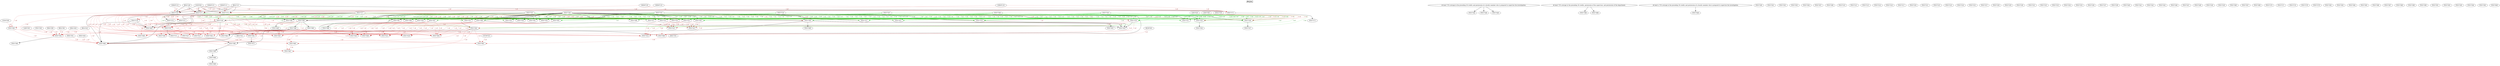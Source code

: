digraph PSYC {
labelloc = "t";
label = "PSYC"
fontsize = 27;
"PSYC*100"
"PSYC*101"
"PSYC*102"
"PSYC*205"
"PSYC*207"
"PSYC*208"
"PSYC*216"
"PSYC*217"
"PSYC*217" -> "PSYC*218" [style=dashed] [label="1 of", fontcolor=firebrick4] [color=red3]
"PSYC*277" -> "PSYC*218" [style=dashed] [label="1 of", fontcolor=firebrick4] [color=red3]
"PSYC*100" -> "PSYC*218" [style=dashed] [label="1 of", fontcolor=firebrick4] [color=red3]
"PSYC*101" -> "PSYC*218"
"PSYC*102" -> "PSYC*218"
"PSYC*100" -> "PSYC*260" [style=solid]
"PSYC*101" -> "PSYC*260"
"PSYC*102" -> "PSYC*260"
"PSYC*263"
"SCIE*001" -> "PSYC*270" [style=solid]
"CHEM*111" -> "PSYC*270" [style=dashed] [label="1 of", fontcolor=firebrick4] [color=red3]
"CHEM*121" -> "PSYC*270" [style=dashed] [label="1 of", fontcolor=firebrick4] [color=red3]
"CHEM*123" -> "PSYC*270" [style=dashed] [label="1 of", fontcolor=firebrick4] [color=red3]
"BIOL*121" -> "PSYC*270"
"BIOL*140" -> "PSYC*270"
"SCIE*001" -> "PSYC*271" [style=solid]
"BIOL*121" -> "PSYC*271" [style=solid]
"CHEM*110" -> "PSYC*271" [style=dashed] [label="1 of", fontcolor=firebrick4] [color=red3]
"CHEM*111" -> "PSYC*271" [style=dashed] [label="1 of", fontcolor=firebrick4] [color=red3]
"CHEM*120" -> "PSYC*271" [style=dashed] [label="1 of", fontcolor=firebrick4] [color=red3]
"CHEM*121" -> "PSYC*271" [style=dashed] [label="1 of", fontcolor=firebrick4] [color=red3]
"CHEM*130" -> "PSYC*271" [style=dashed] [label="1 of", fontcolor=firebrick4] [color=red3]
"PSYC*271" -> "PSYC*272" [style=solid]
"SCIE*001" -> "PSYC*273" [style=solid]
"BIOL*121" -> "PSYC*273" [style=solid]
"CHEM*110" -> "PSYC*273" [style=dashed] [label="1 of", fontcolor=firebrick4] [color=red3]
"CHEM*111" -> "PSYC*273" [style=dashed] [label="1 of", fontcolor=firebrick4] [color=red3]
"CHEM*120" -> "PSYC*273" [style=dashed] [label="1 of", fontcolor=firebrick4] [color=red3]
"CHEM*121" -> "PSYC*273" [style=dashed] [label="1 of", fontcolor=firebrick4] [color=red3]
"CHEM*130" -> "PSYC*273" [style=dashed] [label="1 of", fontcolor=firebrick4] [color=red3]
"PSYC*273" -> "PSYC*274" [style=solid]
"PSYC*217" -> "PSYC*275" [style=dashed] [label="1 of", fontcolor=firebrick4] [color=red3]
"PSYC*273" -> "PSYC*275" [style=dashed] [label="1 of", fontcolor=firebrick4] [color=red3]
"PSYC*277" -> "PSYC*275" [style=dashed] [label="1 of", fontcolor=firebrick4] [color=red3]
"SCIE*001" -> "PSYC*277" [style=solid]
"CHEM*111" -> "PSYC*277" [style=dashed] [label="1 of", fontcolor=firebrick4] [color=red3]
"CHEM*121" -> "PSYC*277" [style=dashed] [label="1 of", fontcolor=firebrick4] [color=red3]
"CHEM*123" -> "PSYC*277" [style=dashed] [label="1 of", fontcolor=firebrick4] [color=red3]
"BIOL*121" -> "PSYC*277"
"BIOL*140" -> "PSYC*277"
"PSYC*217" -> "PSYC*278" [style=dashed] [label="1 of", fontcolor=firebrick4] [color=red3]
"PSYC*277" -> "PSYC*278" [style=dashed] [label="1 of", fontcolor=firebrick4] [color=red3]
"PSYC*100" -> "PSYC*300" [style=solid]
"PSYC*101" -> "PSYC*300" [style=dashed] [label="2 of", fontcolor=darkgreen] [color=green3]
"PSYC*102" -> "PSYC*300" [style=dashed] [label="2 of", fontcolor=darkgreen] [color=green3]
"PSYC*205" -> "PSYC*300" [style=dashed] [label="2 of", fontcolor=darkgreen] [color=green3]
"PSYC*207" -> "PSYC*300" [style=dashed] [label="2 of", fontcolor=darkgreen] [color=green3]
"PSYC*208" -> "PSYC*300" [style=dashed] [label="2 of", fontcolor=darkgreen] [color=green3]
"PSYC*216" -> "PSYC*300" [style=dashed] [label="2 of", fontcolor=darkgreen] [color=green3]
"PSYC*217" -> "PSYC*300" [style=dashed] [label="2 of", fontcolor=darkgreen] [color=green3]
"PSYC*217" -> "PSYC*300" [style=dashed] [label="1 of", fontcolor=firebrick4] [color=red3]
"PSYC*100" -> "PSYC*301" [style=solid]
"PSYC*101" -> "PSYC*301" [style=dashed] [label="2 of", fontcolor=darkgreen] [color=green3]
"PSYC*102" -> "PSYC*301" [style=dashed] [label="2 of", fontcolor=darkgreen] [color=green3]
"PSYC*205" -> "PSYC*301" [style=dashed] [label="2 of", fontcolor=darkgreen] [color=green3]
"PSYC*207" -> "PSYC*301" [style=dashed] [label="2 of", fontcolor=darkgreen] [color=green3]
"PSYC*208" -> "PSYC*301" [style=dashed] [label="2 of", fontcolor=darkgreen] [color=green3]
"PSYC*216" -> "PSYC*301" [style=dashed] [label="2 of", fontcolor=darkgreen] [color=green3]
"PSYC*217" -> "PSYC*301" [style=dashed] [label="2 of", fontcolor=darkgreen] [color=green3]
"PSYC*277" -> "PSYC*301" [style=dashed] [label="2 of", fontcolor=darkgreen] [color=green3]
"PSYC*217" -> "PSYC*301" [style=dashed] [label="1 of", fontcolor=firebrick4] [color=red3]
"PSYC*100" -> "PSYC*302" [style=solid]
"PSYC*101" -> "PSYC*302" [style=dashed] [label="2 of", fontcolor=darkgreen] [color=green3]
"PSYC*102" -> "PSYC*302" [style=dashed] [label="2 of", fontcolor=darkgreen] [color=green3]
"PSYC*205" -> "PSYC*302" [style=dashed] [label="2 of", fontcolor=darkgreen] [color=green3]
"PSYC*207" -> "PSYC*302" [style=dashed] [label="2 of", fontcolor=darkgreen] [color=green3]
"PSYC*208" -> "PSYC*302" [style=dashed] [label="2 of", fontcolor=darkgreen] [color=green3]
"PSYC*216" -> "PSYC*302" [style=dashed] [label="2 of", fontcolor=darkgreen] [color=green3]
"PSYC*217" -> "PSYC*302" [style=dashed] [label="2 of", fontcolor=darkgreen] [color=green3]
"PSYC*277" -> "PSYC*302" [style=dashed] [label="2 of", fontcolor=darkgreen] [color=green3]
"PSYC*217" -> "PSYC*302" [style=dashed] [label="1 of", fontcolor=firebrick4] [color=red3]
"PSYC*218" -> "PSYC*303" [style=dashed] [label="1 of", fontcolor=firebrick4] [color=red3]
"PSYC*278" -> "PSYC*303" [style=dashed] [label="1 of", fontcolor=firebrick4] [color=red3]
"PSYC*366" -> "PSYC*303" [style=dashed] [label="1 of", fontcolor=firebrick4] [color=red3]
"PSYC*100" -> "PSYC*304" [style=solid]
"PSYC*101" -> "PSYC*304" [style=dashed] [label="2 of", fontcolor=darkgreen] [color=green3]
"PSYC*102" -> "PSYC*304" [style=dashed] [label="2 of", fontcolor=darkgreen] [color=green3]
"PSYC*205" -> "PSYC*304" [style=dashed] [label="2 of", fontcolor=darkgreen] [color=green3]
"PSYC*207" -> "PSYC*304" [style=dashed] [label="2 of", fontcolor=darkgreen] [color=green3]
"PSYC*208" -> "PSYC*304" [style=dashed] [label="2 of", fontcolor=darkgreen] [color=green3]
"PSYC*216" -> "PSYC*304" [style=dashed] [label="2 of", fontcolor=darkgreen] [color=green3]
"PSYC*217" -> "PSYC*304" [style=dashed] [label="2 of", fontcolor=darkgreen] [color=green3]
"PSYC*277" -> "PSYC*304" [style=dashed] [label="2 of", fontcolor=darkgreen] [color=green3]
"PSYC*216" -> "PSYC*304" [style=dashed] [label="1 of", fontcolor=firebrick4] [color=red3]
"PSYC*217" -> "PSYC*304" [style=dashed] [label="1 of", fontcolor=firebrick4] [color=red3]
"PSYC*260" -> "PSYC*304" [style=dashed] [label="1 of", fontcolor=firebrick4] [color=red3]
"PSYC*100" -> "PSYC*305" [style=solid]
"PSYC*101" -> "PSYC*305" [style=dashed] [label="2 of", fontcolor=darkgreen] [color=green3]
"PSYC*102" -> "PSYC*305" [style=dashed] [label="2 of", fontcolor=darkgreen] [color=green3]
"PSYC*205" -> "PSYC*305" [style=dashed] [label="2 of", fontcolor=darkgreen] [color=green3]
"PSYC*207" -> "PSYC*305" [style=dashed] [label="2 of", fontcolor=darkgreen] [color=green3]
"PSYC*208" -> "PSYC*305" [style=dashed] [label="2 of", fontcolor=darkgreen] [color=green3]
"PSYC*216" -> "PSYC*305" [style=dashed] [label="2 of", fontcolor=darkgreen] [color=green3]
"PSYC*217" -> "PSYC*305" [style=dashed] [label="2 of", fontcolor=darkgreen] [color=green3]
"PSYC*277" -> "PSYC*305" [style=dashed] [label="2 of", fontcolor=darkgreen] [color=green3]
"PSYC*217" -> "PSYC*305" [style=dashed] [label="1 of", fontcolor=firebrick4] [color=red3]
"PSYC*100" -> "PSYC*306" [style=solid]
"PSYC*101" -> "PSYC*306" [style=dashed] [label="2 of", fontcolor=darkgreen] [color=green3]
"PSYC*102" -> "PSYC*306" [style=dashed] [label="2 of", fontcolor=darkgreen] [color=green3]
"PSYC*205" -> "PSYC*306" [style=dashed] [label="2 of", fontcolor=darkgreen] [color=green3]
"PSYC*207" -> "PSYC*306" [style=dashed] [label="2 of", fontcolor=darkgreen] [color=green3]
"PSYC*208" -> "PSYC*306" [style=dashed] [label="2 of", fontcolor=darkgreen] [color=green3]
"PSYC*216" -> "PSYC*306" [style=dashed] [label="2 of", fontcolor=darkgreen] [color=green3]
"PSYC*217" -> "PSYC*306" [style=dashed] [label="2 of", fontcolor=darkgreen] [color=green3]
"PSYC*277" -> "PSYC*306" [style=dashed] [label="2 of", fontcolor=darkgreen] [color=green3]
"PSYC*217" -> "PSYC*306" [style=dashed] [label="1 of", fontcolor=firebrick4] [color=red3]
"PSYC*100" -> "PSYC*307" [style=solid]
"PSYC*101" -> "PSYC*307" [style=dashed] [label="2 of", fontcolor=darkgreen] [color=green3]
"PSYC*102" -> "PSYC*307" [style=dashed] [label="2 of", fontcolor=darkgreen] [color=green3]
"PSYC*205" -> "PSYC*307" [style=dashed] [label="2 of", fontcolor=darkgreen] [color=green3]
"PSYC*207" -> "PSYC*307" [style=dashed] [label="2 of", fontcolor=darkgreen] [color=green3]
"PSYC*208" -> "PSYC*307" [style=dashed] [label="2 of", fontcolor=darkgreen] [color=green3]
"PSYC*216" -> "PSYC*307" [style=dashed] [label="2 of", fontcolor=darkgreen] [color=green3]
"PSYC*217" -> "PSYC*307" [style=dashed] [label="2 of", fontcolor=darkgreen] [color=green3]
"PSYC*277" -> "PSYC*307" [style=dashed] [label="2 of", fontcolor=darkgreen] [color=green3]
"PSYC*217" -> "PSYC*307" [style=dashed] [label="1 of", fontcolor=firebrick4] [color=red3]
"PSYC*100" -> "PSYC*308" [style=solid]
"PSYC*101" -> "PSYC*308" [style=dashed] [label="2 of", fontcolor=darkgreen] [color=green3]
"PSYC*102" -> "PSYC*308" [style=dashed] [label="2 of", fontcolor=darkgreen] [color=green3]
"PSYC*205" -> "PSYC*308" [style=dashed] [label="2 of", fontcolor=darkgreen] [color=green3]
"PSYC*207" -> "PSYC*308" [style=dashed] [label="2 of", fontcolor=darkgreen] [color=green3]
"PSYC*208" -> "PSYC*308" [style=dashed] [label="2 of", fontcolor=darkgreen] [color=green3]
"PSYC*216" -> "PSYC*308" [style=dashed] [label="2 of", fontcolor=darkgreen] [color=green3]
"PSYC*217" -> "PSYC*308" [style=dashed] [label="2 of", fontcolor=darkgreen] [color=green3]
"PSYC*277" -> "PSYC*308" [style=dashed] [label="2 of", fontcolor=darkgreen] [color=green3]
"PSYC*217" -> "PSYC*308" [style=dashed] [label="1 of", fontcolor=firebrick4] [color=red3]
"PSYC*100" -> "PSYC*309" [style=solid]
"PSYC*101" -> "PSYC*309" [style=dashed] [label="2 of", fontcolor=darkgreen] [color=green3]
"PSYC*102" -> "PSYC*309" [style=dashed] [label="2 of", fontcolor=darkgreen] [color=green3]
"PSYC*205" -> "PSYC*309" [style=dashed] [label="2 of", fontcolor=darkgreen] [color=green3]
"PSYC*207" -> "PSYC*309" [style=dashed] [label="2 of", fontcolor=darkgreen] [color=green3]
"PSYC*208" -> "PSYC*309" [style=dashed] [label="2 of", fontcolor=darkgreen] [color=green3]
"PSYC*216" -> "PSYC*309" [style=dashed] [label="2 of", fontcolor=darkgreen] [color=green3]
"PSYC*217" -> "PSYC*309" [style=dashed] [label="2 of", fontcolor=darkgreen] [color=green3]
"PSYC*277" -> "PSYC*309" [style=dashed] [label="2 of", fontcolor=darkgreen] [color=green3]
"PSYC*217" -> "PSYC*309" [style=dashed] [label="1 of", fontcolor=firebrick4] [color=red3]
"PSYC*100" -> "PSYC*311" [style=solid]
"PSYC*101" -> "PSYC*311" [style=dashed] [label="2 of", fontcolor=darkgreen] [color=green3]
"PSYC*102" -> "PSYC*311" [style=dashed] [label="2 of", fontcolor=darkgreen] [color=green3]
"PSYC*205" -> "PSYC*311" [style=dashed] [label="2 of", fontcolor=darkgreen] [color=green3]
"PSYC*207" -> "PSYC*311" [style=dashed] [label="2 of", fontcolor=darkgreen] [color=green3]
"PSYC*208" -> "PSYC*311" [style=dashed] [label="2 of", fontcolor=darkgreen] [color=green3]
"PSYC*216" -> "PSYC*311" [style=dashed] [label="2 of", fontcolor=darkgreen] [color=green3]
"PSYC*217" -> "PSYC*311" [style=dashed] [label="2 of", fontcolor=darkgreen] [color=green3]
"PSYC*277" -> "PSYC*311" [style=dashed] [label="2 of", fontcolor=darkgreen] [color=green3]
"PSYC*217" -> "PSYC*311" [style=dashed] [label="1 of", fontcolor=firebrick4] [color=red3]
"PSYC*100" -> "PSYC*312" [style=solid]
"PSYC*101" -> "PSYC*312" [style=dashed] [label="2 of", fontcolor=darkgreen] [color=green3]
"PSYC*102" -> "PSYC*312" [style=dashed] [label="2 of", fontcolor=darkgreen] [color=green3]
"PSYC*205" -> "PSYC*312" [style=dashed] [label="2 of", fontcolor=darkgreen] [color=green3]
"PSYC*207" -> "PSYC*312" [style=dashed] [label="2 of", fontcolor=darkgreen] [color=green3]
"PSYC*208" -> "PSYC*312" [style=dashed] [label="2 of", fontcolor=darkgreen] [color=green3]
"PSYC*216" -> "PSYC*312" [style=dashed] [label="2 of", fontcolor=darkgreen] [color=green3]
"PSYC*217" -> "PSYC*312" [style=dashed] [label="2 of", fontcolor=darkgreen] [color=green3]
"PSYC*277" -> "PSYC*312" [style=dashed] [label="2 of", fontcolor=darkgreen] [color=green3]
"PSYC*217" -> "PSYC*312" [style=dashed] [label="1 of", fontcolor=firebrick4] [color=red3]
"PSYC*100" -> "PSYC*314" [style=solid]
"PSYC*101" -> "PSYC*314" [style=dashed] [label="2 of", fontcolor=darkgreen] [color=green3]
"PSYC*102" -> "PSYC*314" [style=dashed] [label="2 of", fontcolor=darkgreen] [color=green3]
"PSYC*205" -> "PSYC*314" [style=dashed] [label="2 of", fontcolor=darkgreen] [color=green3]
"PSYC*207" -> "PSYC*314" [style=dashed] [label="2 of", fontcolor=darkgreen] [color=green3]
"PSYC*208" -> "PSYC*314" [style=dashed] [label="2 of", fontcolor=darkgreen] [color=green3]
"PSYC*216" -> "PSYC*314" [style=dashed] [label="2 of", fontcolor=darkgreen] [color=green3]
"PSYC*217" -> "PSYC*314" [style=dashed] [label="2 of", fontcolor=darkgreen] [color=green3]
"PSYC*277" -> "PSYC*314" [style=dashed] [label="2 of", fontcolor=darkgreen] [color=green3]
"PSYC*217" -> "PSYC*314" [style=dashed] [label="1 of", fontcolor=firebrick4] [color=red3]
"PSYC*100" -> "PSYC*315" [style=solid]
"PSYC*101" -> "PSYC*315" [style=dashed] [label="2 of", fontcolor=darkgreen] [color=green3]
"PSYC*102" -> "PSYC*315" [style=dashed] [label="2 of", fontcolor=darkgreen] [color=green3]
"PSYC*205" -> "PSYC*315" [style=dashed] [label="2 of", fontcolor=darkgreen] [color=green3]
"PSYC*207" -> "PSYC*315" [style=dashed] [label="2 of", fontcolor=darkgreen] [color=green3]
"PSYC*208" -> "PSYC*315" [style=dashed] [label="2 of", fontcolor=darkgreen] [color=green3]
"PSYC*216" -> "PSYC*315" [style=dashed] [label="2 of", fontcolor=darkgreen] [color=green3]
"PSYC*217" -> "PSYC*315" [style=dashed] [label="2 of", fontcolor=darkgreen] [color=green3]
"PSYC*277" -> "PSYC*315" [style=dashed] [label="2 of", fontcolor=darkgreen] [color=green3]
"PSYC*217" -> "PSYC*315" [style=dashed] [label="1 of", fontcolor=firebrick4] [color=red3]
"PSYC*100" -> "PSYC*319" [style=solid]
"PSYC*101" -> "PSYC*319" [style=dashed] [label="2 of", fontcolor=darkgreen] [color=green3]
"PSYC*102" -> "PSYC*319" [style=dashed] [label="2 of", fontcolor=darkgreen] [color=green3]
"PSYC*205" -> "PSYC*319" [style=dashed] [label="2 of", fontcolor=darkgreen] [color=green3]
"PSYC*207" -> "PSYC*319" [style=dashed] [label="2 of", fontcolor=darkgreen] [color=green3]
"PSYC*208" -> "PSYC*319" [style=dashed] [label="2 of", fontcolor=darkgreen] [color=green3]
"PSYC*216" -> "PSYC*319" [style=dashed] [label="2 of", fontcolor=darkgreen] [color=green3]
"PSYC*217" -> "PSYC*319" [style=dashed] [label="2 of", fontcolor=darkgreen] [color=green3]
"PSYC*217" -> "PSYC*319" [style=dashed] [label="1 of", fontcolor=firebrick4] [color=red3]
"PSYC*100" -> "PSYC*320" [style=solid]
"PSYC*101" -> "PSYC*320" [style=dashed] [label="2 of", fontcolor=darkgreen] [color=green3]
"PSYC*102" -> "PSYC*320" [style=dashed] [label="2 of", fontcolor=darkgreen] [color=green3]
"PSYC*205" -> "PSYC*320" [style=dashed] [label="2 of", fontcolor=darkgreen] [color=green3]
"PSYC*207" -> "PSYC*320" [style=dashed] [label="2 of", fontcolor=darkgreen] [color=green3]
"PSYC*208" -> "PSYC*320" [style=dashed] [label="2 of", fontcolor=darkgreen] [color=green3]
"PSYC*216" -> "PSYC*320" [style=dashed] [label="2 of", fontcolor=darkgreen] [color=green3]
"PSYC*217" -> "PSYC*320" [style=dashed] [label="2 of", fontcolor=darkgreen] [color=green3]
"PSYC*277" -> "PSYC*320" [style=dashed] [label="2 of", fontcolor=darkgreen] [color=green3]
"PSYC*217" -> "PSYC*320" [style=dashed] [label="1 of", fontcolor=firebrick4] [color=red3]
"PSYC*100" -> "PSYC*321" [style=solid]
"PSYC*101" -> "PSYC*321" [style=dashed] [label="2 of", fontcolor=darkgreen] [color=green3]
"PSYC*102" -> "PSYC*321" [style=dashed] [label="2 of", fontcolor=darkgreen] [color=green3]
"PSYC*205" -> "PSYC*321" [style=dashed] [label="2 of", fontcolor=darkgreen] [color=green3]
"PSYC*207" -> "PSYC*321" [style=dashed] [label="2 of", fontcolor=darkgreen] [color=green3]
"PSYC*208" -> "PSYC*321" [style=dashed] [label="2 of", fontcolor=darkgreen] [color=green3]
"PSYC*216" -> "PSYC*321" [style=dashed] [label="2 of", fontcolor=darkgreen] [color=green3]
"PSYC*217" -> "PSYC*321" [style=dashed] [label="2 of", fontcolor=darkgreen] [color=green3]
"PSYC*100" -> "PSYC*322" [style=solid]
"PSYC*101" -> "PSYC*322" [style=dashed] [label="2 of", fontcolor=darkgreen] [color=green3]
"PSYC*102" -> "PSYC*322" [style=dashed] [label="2 of", fontcolor=darkgreen] [color=green3]
"PSYC*205" -> "PSYC*322" [style=dashed] [label="2 of", fontcolor=darkgreen] [color=green3]
"PSYC*207" -> "PSYC*322" [style=dashed] [label="2 of", fontcolor=darkgreen] [color=green3]
"PSYC*208" -> "PSYC*322" [style=dashed] [label="2 of", fontcolor=darkgreen] [color=green3]
"PSYC*216" -> "PSYC*322" [style=dashed] [label="2 of", fontcolor=darkgreen] [color=green3]
"PSYC*217" -> "PSYC*322" [style=dashed] [label="2 of", fontcolor=darkgreen] [color=green3]
"PSYC*277" -> "PSYC*322" [style=dashed] [label="2 of", fontcolor=darkgreen] [color=green3]
"PSYC*217" -> "PSYC*322" [style=dashed] [label="1 of", fontcolor=firebrick4] [color=red3]
"PSYC*100" -> "PSYC*325" [style=solid]
"PSYC*101" -> "PSYC*325" [style=dashed] [label="2 of", fontcolor=darkgreen] [color=green3]
"PSYC*102" -> "PSYC*325" [style=dashed] [label="2 of", fontcolor=darkgreen] [color=green3]
"PSYC*205" -> "PSYC*325" [style=dashed] [label="2 of", fontcolor=darkgreen] [color=green3]
"PSYC*207" -> "PSYC*325" [style=dashed] [label="2 of", fontcolor=darkgreen] [color=green3]
"PSYC*208" -> "PSYC*325" [style=dashed] [label="2 of", fontcolor=darkgreen] [color=green3]
"PSYC*216" -> "PSYC*325" [style=dashed] [label="2 of", fontcolor=darkgreen] [color=green3]
"PSYC*217" -> "PSYC*325" [style=dashed] [label="2 of", fontcolor=darkgreen] [color=green3]
"PSYC*277" -> "PSYC*325" [style=dashed] [label="2 of", fontcolor=darkgreen] [color=green3]
"PSYC*217" -> "PSYC*325" [style=dashed] [label="1 of", fontcolor=firebrick4] [color=red3]
"PSYC*100" -> "PSYC*331" [style=solid]
"PSYC*101" -> "PSYC*331" [style=dashed] [label="2 of", fontcolor=darkgreen] [color=green3]
"PSYC*102" -> "PSYC*331" [style=dashed] [label="2 of", fontcolor=darkgreen] [color=green3]
"PSYC*205" -> "PSYC*331" [style=dashed] [label="2 of", fontcolor=darkgreen] [color=green3]
"PSYC*207" -> "PSYC*331" [style=dashed] [label="2 of", fontcolor=darkgreen] [color=green3]
"PSYC*208" -> "PSYC*331" [style=dashed] [label="2 of", fontcolor=darkgreen] [color=green3]
"PSYC*216" -> "PSYC*331" [style=dashed] [label="2 of", fontcolor=darkgreen] [color=green3]
"PSYC*217" -> "PSYC*331" [style=dashed] [label="2 of", fontcolor=darkgreen] [color=green3]
"PSYC*277" -> "PSYC*331" [style=dashed] [label="2 of", fontcolor=darkgreen] [color=green3]
"PSYC*217" -> "PSYC*331" [style=dashed] [label="1 of", fontcolor=firebrick4] [color=red3]
"PSYC*100" -> "PSYC*333" [style=solid]
"PSYC*101" -> "PSYC*333" [style=dashed] [label="2 of", fontcolor=darkgreen] [color=green3]
"PSYC*102" -> "PSYC*333" [style=dashed] [label="2 of", fontcolor=darkgreen] [color=green3]
"PSYC*205" -> "PSYC*333" [style=dashed] [label="2 of", fontcolor=darkgreen] [color=green3]
"PSYC*207" -> "PSYC*333" [style=dashed] [label="2 of", fontcolor=darkgreen] [color=green3]
"PSYC*208" -> "PSYC*333" [style=dashed] [label="2 of", fontcolor=darkgreen] [color=green3]
"PSYC*216" -> "PSYC*333" [style=dashed] [label="2 of", fontcolor=darkgreen] [color=green3]
"PSYC*217" -> "PSYC*333" [style=dashed] [label="2 of", fontcolor=darkgreen] [color=green3]
"PSYC*277" -> "PSYC*333" [style=dashed] [label="2 of", fontcolor=darkgreen] [color=green3]
"PSYC*217" -> "PSYC*333" [style=dashed] [label="1 of", fontcolor=firebrick4] [color=red3]
"LING*420" -> "PSYC*333" [style=dashed] [label="1 of", fontcolor=firebrick4] [color=red3]
"LING*200" -> "PSYC*333" [style=dashed] [label="1 of", fontcolor=firebrick4] [color=red3]
"PSYC*333" -> "PSYC*334" [style=solid]
"PSYC*100" -> "PSYC*335" [style=solid]
"PSYC*101" -> "PSYC*335" [style=dashed] [label="2 of", fontcolor=darkgreen] [color=green3]
"PSYC*102" -> "PSYC*335" [style=dashed] [label="2 of", fontcolor=darkgreen] [color=green3]
"PSYC*205" -> "PSYC*335" [style=dashed] [label="2 of", fontcolor=darkgreen] [color=green3]
"PSYC*207" -> "PSYC*335" [style=dashed] [label="2 of", fontcolor=darkgreen] [color=green3]
"PSYC*208" -> "PSYC*335" [style=dashed] [label="2 of", fontcolor=darkgreen] [color=green3]
"PSYC*216" -> "PSYC*335" [style=dashed] [label="2 of", fontcolor=darkgreen] [color=green3]
"PSYC*217" -> "PSYC*335" [style=dashed] [label="2 of", fontcolor=darkgreen] [color=green3]
"PSYC*277" -> "PSYC*335" [style=dashed] [label="2 of", fontcolor=darkgreen] [color=green3]
"PSYC*217" -> "PSYC*335" [style=dashed] [label="1 of", fontcolor=firebrick4] [color=red3]
"PSYC*100" -> "PSYC*336" [style=solid]
"PSYC*101" -> "PSYC*336" [style=dashed] [label="2 of", fontcolor=darkgreen] [color=green3]
"PSYC*102" -> "PSYC*336" [style=dashed] [label="2 of", fontcolor=darkgreen] [color=green3]
"PSYC*205" -> "PSYC*336" [style=dashed] [label="2 of", fontcolor=darkgreen] [color=green3]
"PSYC*207" -> "PSYC*336" [style=dashed] [label="2 of", fontcolor=darkgreen] [color=green3]
"PSYC*208" -> "PSYC*336" [style=dashed] [label="2 of", fontcolor=darkgreen] [color=green3]
"PSYC*216" -> "PSYC*336" [style=dashed] [label="2 of", fontcolor=darkgreen] [color=green3]
"PSYC*217" -> "PSYC*336" [style=dashed] [label="2 of", fontcolor=darkgreen] [color=green3]
"PSYC*277" -> "PSYC*336" [style=dashed] [label="2 of", fontcolor=darkgreen] [color=green3]
"PSYC*217" -> "PSYC*336" [style=dashed] [label="1 of", fontcolor=firebrick4] [color=red3]
"ENGL*329" -> "PSYC*336" [style=dashed] [label="1 of", fontcolor=firebrick4] [color=red3]
"LING*420" -> "PSYC*336" [style=dashed] [label="1 of", fontcolor=firebrick4] [color=red3]
"LING*200" -> "PSYC*336" [style=dashed] [label="1 of", fontcolor=firebrick4] [color=red3]
"PSYC*336" -> "PSYC*337" [style=solid]
"At least 72% average in the preceding 30 credits and permission of a faculty member who is prepared to supervise the investigation." -> "PSYC*340" [style=solid]
"At least 72% average in the preceding 30 credits and permission of a faculty member who is prepared to supervise the investigation." -> "PSYC*348" [style=solid]
"PSYC*100" -> "PSYC*349" [style=solid]
"PSYC*101" -> "PSYC*349"
"PSYC*217" -> "PSYC*349"
"PSYC*100" -> "PSYC*350" [style=solid]
"PSYC*101" -> "PSYC*350" [style=dashed] [label="2 of", fontcolor=darkgreen] [color=green3]
"PSYC*102" -> "PSYC*350" [style=dashed] [label="2 of", fontcolor=darkgreen] [color=green3]
"PSYC*205" -> "PSYC*350" [style=dashed] [label="2 of", fontcolor=darkgreen] [color=green3]
"PSYC*207" -> "PSYC*350" [style=dashed] [label="2 of", fontcolor=darkgreen] [color=green3]
"PSYC*208" -> "PSYC*350" [style=dashed] [label="2 of", fontcolor=darkgreen] [color=green3]
"PSYC*216" -> "PSYC*350" [style=dashed] [label="2 of", fontcolor=darkgreen] [color=green3]
"PSYC*217" -> "PSYC*350" [style=dashed] [label="2 of", fontcolor=darkgreen] [color=green3]
"PSYC*277" -> "PSYC*350" [style=dashed] [label="2 of", fontcolor=darkgreen] [color=green3]
"PSYC*217" -> "PSYC*350" [style=dashed] [label="1 of", fontcolor=firebrick4] [color=red3]
"PSYC*100" -> "PSYC*358" [style=solid]
"PSYC*101" -> "PSYC*358" [style=dashed] [label="2 of", fontcolor=darkgreen] [color=green3]
"PSYC*102" -> "PSYC*358" [style=dashed] [label="2 of", fontcolor=darkgreen] [color=green3]
"PSYC*205" -> "PSYC*358" [style=dashed] [label="2 of", fontcolor=darkgreen] [color=green3]
"PSYC*207" -> "PSYC*358" [style=dashed] [label="2 of", fontcolor=darkgreen] [color=green3]
"PSYC*208" -> "PSYC*358" [style=dashed] [label="2 of", fontcolor=darkgreen] [color=green3]
"PSYC*216" -> "PSYC*358" [style=dashed] [label="2 of", fontcolor=darkgreen] [color=green3]
"PSYC*217" -> "PSYC*358" [style=dashed] [label="2 of", fontcolor=darkgreen] [color=green3]
"PSYC*277" -> "PSYC*358" [style=dashed] [label="2 of", fontcolor=darkgreen] [color=green3]
"PSYC*217" -> "PSYC*358" [style=dashed] [label="1 of", fontcolor=firebrick4] [color=red3]
"PSYC*217" -> "PSYC*359" [style=dashed] [label="1 of", fontcolor=firebrick4] [color=red3]
"PSYC*277" -> "PSYC*359" [style=dashed] [label="1 of", fontcolor=firebrick4] [color=red3]
"PSYC*218" -> "PSYC*359" [style=dashed] [label="1 of", fontcolor=firebrick4] [color=red3]
"PSYC*366" -> "PSYC*359" [style=dashed] [label="1 of", fontcolor=firebrick4] [color=red3]
"PSYC*260" -> "PSYC*360" [style=solid]
"PSYC*260" -> "PSYC*361" [style=dashed] [label="1 of", fontcolor=firebrick4] [color=red3]
"PSYC*270" -> "PSYC*361" [style=dashed] [label="1 of", fontcolor=firebrick4] [color=red3]
"PSYC*304" -> "PSYC*361" [style=dashed] [label="1 of", fontcolor=firebrick4] [color=red3]
"PSYC*360" -> "PSYC*361" [style=dashed] [label="1 of", fontcolor=firebrick4] [color=red3]
"PSYC*370" -> "PSYC*361" [style=dashed] [label="1 of", fontcolor=firebrick4] [color=red3]
"BIOL*260" -> "PSYC*363" [style=dashed] [label="1 of", fontcolor=firebrick4] [color=red3]
"BIOL*361" -> "PSYC*363" [style=dashed] [label="1 of", fontcolor=firebrick4] [color=red3]
"BIOL*455" -> "PSYC*363" [style=dashed] [label="1 of", fontcolor=firebrick4] [color=red3]
"BIOL*458" -> "PSYC*363" [style=dashed] [label="1 of", fontcolor=firebrick4] [color=red3]
"CAPS*301" -> "PSYC*363" [style=dashed] [label="1 of", fontcolor=firebrick4] [color=red3]
"PSYC*260" -> "PSYC*363" [style=dashed] [label="1 of", fontcolor=firebrick4] [color=red3]
"PSYC*263" -> "PSYC*363" [style=dashed] [label="1 of", fontcolor=firebrick4] [color=red3]
"PSYC*270" -> "PSYC*363" [style=dashed] [label="1 of", fontcolor=firebrick4] [color=red3]
"PSYC*304" -> "PSYC*363" [style=dashed] [label="1 of", fontcolor=firebrick4] [color=red3]
"PSYC*363" -> "PSYC*364" [style=solid]
"PSYC*260" -> "PSYC*365" [style=dashed] [label="1 of", fontcolor=firebrick4] [color=red3]
"PSYC*270" -> "PSYC*365" [style=dashed] [label="1 of", fontcolor=firebrick4] [color=red3]
"COGS*200" -> "PSYC*365" [style=dashed] [label="1 of", fontcolor=firebrick4] [color=red3]
"PSYC*260" -> "PSYC*366" [style=solid]
"PSYC*100" -> "PSYC*367" [style=solid]
"PSYC*101" -> "PSYC*367"
"PSYC*102" -> "PSYC*367"
"PSYC*367" -> "PSYC*368" [style=solid]
"PSYC*260" -> "PSYC*370" [style=dashed] [label="1 of", fontcolor=firebrick4] [color=red3]
"PSYC*270" -> "PSYC*370" [style=dashed] [label="1 of", fontcolor=firebrick4] [color=red3]
"PSYC*217" -> "PSYC*370" [style=dashed] [label="1 of", fontcolor=firebrick4] [color=red3]
"PSYC*277" -> "PSYC*370" [style=dashed] [label="1 of", fontcolor=firebrick4] [color=red3]
"PSYC*218" -> "PSYC*370" [style=dashed] [label="1 of", fontcolor=firebrick4] [color=red3]
"PSYC*278" -> "PSYC*370" [style=dashed] [label="1 of", fontcolor=firebrick4] [color=red3]
"PSYC*370" -> "PSYC*371" [style=solid]
"At least 72% average in the preceding 30 credits, permission of the supervisor, and permission of the department." -> "PSYC*388" [style=solid]
"PSYC*360" -> "PSYC*398" [style=solid]
"PSYC*371" -> "PSYC*398" [style=solid]
"PSYC*398" -> "PSYC*399" [style=solid]
"PSYC*300" -> "PSYC*400" [style=solid]
"PSYC*300" -> "PSYC*401" [style=solid]
"PSYC*217" -> "PSYC*402" [style=dashed] [label="1 of", fontcolor=firebrick4] [color=red3]
"PSYC*277" -> "PSYC*402" [style=dashed] [label="1 of", fontcolor=firebrick4] [color=red3]
"PSYC*218" -> "PSYC*402" [style=dashed] [label="1 of", fontcolor=firebrick4] [color=red3]
"PSYC*300" -> "PSYC*402"
"PSYC*366" -> "PSYC*402"
"PSYC*217" -> "PSYC*403" [style=dashed] [label="1 of", fontcolor=firebrick4] [color=red3]
"PSYC*277" -> "PSYC*403" [style=dashed] [label="1 of", fontcolor=firebrick4] [color=red3]
"PSYC*366" -> "PSYC*403" [style=dashed] [label="1 of", fontcolor=firebrick4] [color=red3]
"PSYC*305" -> "PSYC*403" [style=dashed] [label="1 of", fontcolor=firebrick4] [color=red3]
"PSYC*307" -> "PSYC*403" [style=dashed] [label="1 of", fontcolor=firebrick4] [color=red3]
"PSYC*308" -> "PSYC*403" [style=dashed] [label="1 of", fontcolor=firebrick4] [color=red3]
"PSYC*358" -> "PSYC*403" [style=dashed] [label="1 of", fontcolor=firebrick4] [color=red3]
"PSYC*217" -> "PSYC*404" [style=dashed] [label="1 of", fontcolor=firebrick4] [color=red3]
"PSYC*277" -> "PSYC*404" [style=dashed] [label="1 of", fontcolor=firebrick4] [color=red3]
"PSYC*366" -> "PSYC*404" [style=dashed] [label="1 of", fontcolor=firebrick4] [color=red3]
"PSYC*305" -> "PSYC*404" [style=dashed] [label="1 of", fontcolor=firebrick4] [color=red3]
"PSYC*307" -> "PSYC*404" [style=dashed] [label="1 of", fontcolor=firebrick4] [color=red3]
"PSYC*308" -> "PSYC*404" [style=dashed] [label="1 of", fontcolor=firebrick4] [color=red3]
"PSYC*358" -> "PSYC*404" [style=dashed] [label="1 of", fontcolor=firebrick4] [color=red3]
"PSYC*217" -> "PSYC*407" [style=dashed] [label="1 of", fontcolor=firebrick4] [color=red3]
"PSYC*277" -> "PSYC*407" [style=dashed] [label="1 of", fontcolor=firebrick4] [color=red3]
"PSYC*366" -> "PSYC*407" [style=dashed] [label="1 of", fontcolor=firebrick4] [color=red3]
"PSYC*307" -> "PSYC*407" [style=dashed] [label="1 of", fontcolor=firebrick4] [color=red3]
"PSYC*308" -> "PSYC*407" [style=dashed] [label="1 of", fontcolor=firebrick4] [color=red3]
"PSYC*358" -> "PSYC*407" [style=dashed] [label="1 of", fontcolor=firebrick4] [color=red3]
"PSYC*217" -> "PSYC*408" [style=dashed] [label="1 of", fontcolor=firebrick4] [color=red3]
"PSYC*277" -> "PSYC*408" [style=dashed] [label="1 of", fontcolor=firebrick4] [color=red3]
"PSYC*366" -> "PSYC*408" [style=dashed] [label="1 of", fontcolor=firebrick4] [color=red3]
"PSYC*305" -> "PSYC*408" [style=dashed] [label="1 of", fontcolor=firebrick4] [color=red3]
"PSYC*307" -> "PSYC*408" [style=dashed] [label="1 of", fontcolor=firebrick4] [color=red3]
"PSYC*308" -> "PSYC*408" [style=dashed] [label="1 of", fontcolor=firebrick4] [color=red3]
"PSYC*358" -> "PSYC*408" [style=dashed] [label="1 of", fontcolor=firebrick4] [color=red3]
"PSYC*217" -> "PSYC*409" [style=dashed] [label="1 of", fontcolor=firebrick4] [color=red3]
"PSYC*277" -> "PSYC*409" [style=dashed] [label="1 of", fontcolor=firebrick4] [color=red3]
"PSYC*218" -> "PSYC*409" [style=dashed] [label="1 of", fontcolor=firebrick4] [color=red3]
"PSYC*366" -> "PSYC*409" [style=dashed] [label="1 of", fontcolor=firebrick4] [color=red3]
"PSYC*309" -> "PSYC*409" [style=dashed] [label="1 of", fontcolor=firebrick4] [color=red3]
"PSYC*365" -> "PSYC*409" [style=dashed] [label="1 of", fontcolor=firebrick4] [color=red3]
"PSYC*302" -> "PSYC*412" [style=dashed] [label="1 of", fontcolor=firebrick4] [color=red3]
"PSYC*315" -> "PSYC*412" [style=dashed] [label="1 of", fontcolor=firebrick4] [color=red3]
"PSYC*319" -> "PSYC*412" [style=dashed] [label="1 of", fontcolor=firebrick4] [color=red3]
"PSYC*322" -> "PSYC*412" [style=dashed] [label="1 of", fontcolor=firebrick4] [color=red3]
"PSYC*325" -> "PSYC*412" [style=dashed] [label="1 of", fontcolor=firebrick4] [color=red3]
"PSYC*302" -> "PSYC*413" [style=dashed] [label="1 of", fontcolor=firebrick4] [color=red3]
"PSYC*315" -> "PSYC*413" [style=dashed] [label="1 of", fontcolor=firebrick4] [color=red3]
"PSYC*319" -> "PSYC*413" [style=dashed] [label="1 of", fontcolor=firebrick4] [color=red3]
"PSYC*322" -> "PSYC*413" [style=dashed] [label="1 of", fontcolor=firebrick4] [color=red3]
"PSYC*325" -> "PSYC*413" [style=dashed] [label="1 of", fontcolor=firebrick4] [color=red3]
"PSYC*217" -> "PSYC*414" [style=dashed] [label="1 of", fontcolor=firebrick4] [color=red3]
"PSYC*277" -> "PSYC*414" [style=dashed] [label="1 of", fontcolor=firebrick4] [color=red3]
"PSYC*218" -> "PSYC*414" [style=dashed] [label="1 of", fontcolor=firebrick4] [color=red3]
"PSYC*366" -> "PSYC*414" [style=dashed] [label="1 of", fontcolor=firebrick4] [color=red3]
"PSYC*302" -> "PSYC*414" [style=dashed] [label="1 of", fontcolor=firebrick4] [color=red3]
"PSYC*315" -> "PSYC*414" [style=dashed] [label="1 of", fontcolor=firebrick4] [color=red3]
"PSYC*319" -> "PSYC*414" [style=dashed] [label="1 of", fontcolor=firebrick4] [color=red3]
"PSYC*322" -> "PSYC*414" [style=dashed] [label="1 of", fontcolor=firebrick4] [color=red3]
"PSYC*325" -> "PSYC*414" [style=dashed] [label="1 of", fontcolor=firebrick4] [color=red3]
"PSYC*217" -> "PSYC*415" [style=dashed] [label="1 of", fontcolor=firebrick4] [color=red3]
"PSYC*277" -> "PSYC*415" [style=dashed] [label="1 of", fontcolor=firebrick4] [color=red3]
"PSYC*366" -> "PSYC*415" [style=dashed] [label="1 of", fontcolor=firebrick4] [color=red3]
"PSYC*305" -> "PSYC*415" [style=dashed] [label="1 of", fontcolor=firebrick4] [color=red3]
"PSYC*307" -> "PSYC*415" [style=dashed] [label="1 of", fontcolor=firebrick4] [color=red3]
"PSYC*308" -> "PSYC*415" [style=dashed] [label="1 of", fontcolor=firebrick4] [color=red3]
"PSYC*358" -> "PSYC*415" [style=dashed] [label="1 of", fontcolor=firebrick4] [color=red3]
"PSYC*217" -> "PSYC*417" [style=dashed] [label="1 of", fontcolor=firebrick4] [color=red3]
"PSYC*277" -> "PSYC*417" [style=dashed] [label="1 of", fontcolor=firebrick4] [color=red3]
"PSYC*218" -> "PSYC*417" [style=dashed] [label="1 of", fontcolor=firebrick4] [color=red3]
"PSYC*366" -> "PSYC*417" [style=dashed] [label="1 of", fontcolor=firebrick4] [color=red3]
"PSYC*217" -> "PSYC*418" [style=dashed] [label="1 of", fontcolor=firebrick4] [color=red3]
"PSYC*277" -> "PSYC*418" [style=dashed] [label="1 of", fontcolor=firebrick4] [color=red3]
"PSYC*366" -> "PSYC*418" [style=dashed] [label="1 of", fontcolor=firebrick4] [color=red3]
"PSYC*305" -> "PSYC*418" [style=dashed] [label="1 of", fontcolor=firebrick4] [color=red3]
"PSYC*307" -> "PSYC*418" [style=dashed] [label="1 of", fontcolor=firebrick4] [color=red3]
"PSYC*308" -> "PSYC*418" [style=dashed] [label="1 of", fontcolor=firebrick4] [color=red3]
"PSYC*358" -> "PSYC*418" [style=dashed] [label="1 of", fontcolor=firebrick4] [color=red3]
"PSYC*300" -> "PSYC*420" [style=solid]
"PSYC*308" -> "PSYC*420" [style=solid]
"PSYC*314" -> "PSYC*420" [style=solid]
"PSYC*319" -> "PSYC*420" [style=solid]
"PSYC*100" -> "PSYC*421" [style=solid]
"PSYC*101" -> "PSYC*421" [style=dashed] [label="2 of", fontcolor=darkgreen] [color=green3]
"PSYC*102" -> "PSYC*421" [style=dashed] [label="2 of", fontcolor=darkgreen] [color=green3]
"PSYC*205" -> "PSYC*421" [style=dashed] [label="2 of", fontcolor=darkgreen] [color=green3]
"PSYC*207" -> "PSYC*421" [style=dashed] [label="2 of", fontcolor=darkgreen] [color=green3]
"PSYC*208" -> "PSYC*421" [style=dashed] [label="2 of", fontcolor=darkgreen] [color=green3]
"PSYC*216" -> "PSYC*421" [style=dashed] [label="2 of", fontcolor=darkgreen] [color=green3]
"PSYC*217" -> "PSYC*421" [style=dashed] [label="2 of", fontcolor=darkgreen] [color=green3]
"PSYC*277" -> "PSYC*421" [style=dashed] [label="2 of", fontcolor=darkgreen] [color=green3]
"PSYC*217" -> "PSYC*421" [style=dashed] [label="1 of", fontcolor=firebrick4] [color=red3]
"PSYC*217" -> "PSYC*427" [style=dashed] [label="1 of", fontcolor=firebrick4] [color=red3]
"PSYC*277" -> "PSYC*427" [style=dashed] [label="1 of", fontcolor=firebrick4] [color=red3]
"PSYC*218" -> "PSYC*427" [style=dashed] [label="1 of", fontcolor=firebrick4] [color=red3]
"PSYC*366" -> "PSYC*427" [style=dashed] [label="1 of", fontcolor=firebrick4] [color=red3]
"At least 72% average in the preceding 30 credits and permission of a faculty member who is prepared to supervise the investigation." -> "PSYC*440" [style=solid]
"At least a 72% average in the preceding 30 credits and permission of a faculty member who is prepared to supervise the investigation." -> "PSYC*448" [style=solid]
"PSYC*349" -> "PSYC*449" [style=solid]
"PSYC*304" -> "PSYC*460" [style=dashed] [label="1 of", fontcolor=firebrick4] [color=red3]
"PSYC*360" -> "PSYC*460" [style=dashed] [label="1 of", fontcolor=firebrick4] [color=red3]
"PSYC*371" -> "PSYC*460" [style=dashed] [label="1 of", fontcolor=firebrick4] [color=red3]
"PSYC*304" -> "PSYC*461" [style=dashed] [label="1 of", fontcolor=firebrick4] [color=red3]
"PSYC*360" -> "PSYC*461" [style=dashed] [label="1 of", fontcolor=firebrick4] [color=red3]
"PSYC*371" -> "PSYC*461" [style=dashed] [label="1 of", fontcolor=firebrick4] [color=red3]
"PSYC*460" -> "PSYC*461" [style=dashed] [label="1 of", fontcolor=firebrick4] [color=red3]
"PSYC*304" -> "PSYC*462" [style=dashed] [label="1 of", fontcolor=firebrick4] [color=red3]
"PSYC*360" -> "PSYC*462" [style=dashed] [label="1 of", fontcolor=firebrick4] [color=red3]
"PSYC*371" -> "PSYC*462" [style=dashed] [label="1 of", fontcolor=firebrick4] [color=red3]
"BIOL*205" -> "PSYC*462" [style=dashed] [label="1 of", fontcolor=firebrick4] [color=red3]
"PCTH*325" -> "PSYC*462" [style=dashed] [label="1 of", fontcolor=firebrick4] [color=red3]
"PSYC*217" -> "PSYC*463"
"PSYC*218" -> "PSYC*463"
"PSYC*260" -> "PSYC*463" [style=dashed] [label="1 of", fontcolor=firebrick4] [color=red3]
"PSYC*270" -> "PSYC*463" [style=dashed] [label="1 of", fontcolor=firebrick4] [color=red3]
"PSYC*277" -> "PSYC*463"
"PSYC*278" -> "PSYC*463"
"PSYC*217" -> "PSYC*466"
"PSYC*218" -> "PSYC*466"
"PSYC*366" -> "PSYC*466"
"PSYC*304" -> "PSYC*466" [style=dashed] [label="1 of", fontcolor=firebrick4] [color=red3]
"PSYC*360" -> "PSYC*466" [style=dashed] [label="1 of", fontcolor=firebrick4] [color=red3]
"PSYC*363" -> "PSYC*466" [style=dashed] [label="1 of", fontcolor=firebrick4] [color=red3]
"PSYC*365" -> "PSYC*466" [style=dashed] [label="1 of", fontcolor=firebrick4] [color=red3]
"BIOL*355" -> "PSYC*466" [style=dashed] [label="1 of", fontcolor=firebrick4] [color=red3]
"BIOL*455" -> "PSYC*466" [style=dashed] [label="1 of", fontcolor=firebrick4] [color=red3]
"PHYL*301" -> "PSYC*466" [style=dashed] [label="1 of", fontcolor=firebrick4] [color=red3]
"PHYL*426" -> "PSYC*466" [style=dashed] [label="1 of", fontcolor=firebrick4] [color=red3]
"PSYC*277" -> "PSYC*466"
"PSYC*278" -> "PSYC*466"
"PSYC*314" -> "PSYC*469" [style=dashed] [label="1 of", fontcolor=firebrick4] [color=red3]
"PSYC*360" -> "PSYC*469" [style=dashed] [label="1 of", fontcolor=firebrick4] [color=red3]
"MICB*302" -> "PSYC*469" [style=dashed] [label="1 of", fontcolor=firebrick4] [color=red3]
"PSYC*100" -> "PSYC*469" [style=dashed] [label="1 of", fontcolor=firebrick4] [color=red3]
"PSYC*101" -> "PSYC*469"
"PSYC*102" -> "PSYC*469"
"PSYC*361" -> "PSYC*472" [style=solid]
"At least 72% average in the preceding 30 credits, permission of the supervisor, and permission of the department." -> "PSYC*488" [style=solid]
"PSYC*399" -> "PSYC*498" [style=solid]
"PSYC*498" -> "PSYC*499" [style=solid]
"PSYC*500"
"PSYC*501"
"PSYC*502"
"PSYC*503"
"PSYC*504"
"PSYC*507"
"PSYC*508"
"PSYC*510"
"PSYC*512"
"PSYC*513"
"PSYC*514"
"PSYC*516"
"PSYC*517"
"PSYC*520"
"PSYC*521"
"PSYC*522"
"PSYC*523"
"PSYC*524"
"PSYC*525"
"PSYC*527"
"PSYC*528"
"PSYC*529"
"PSYC*530"
"PSYC*531"
"PSYC*532"
"PSYC*533"
"PSYC*534"
"PSYC*535"
"PSYC*536"
"PSYC*537"
"PSYC*538"
"PSYC*540"
"PSYC*541"
"PSYC*542"
"PSYC*545"
"PSYC*546"
"PSYC*547"
"PSYC*549"
"PSYC*556"
"PSYC*559"
"PSYC*560"
"PSYC*567"
"PSYC*569"
"PSYC*570"
"PSYC*571"
"PSYC*574"
"PSYC*578"
"PSYC*579"
"PSYC*582"
"PSYC*583"
"PSYC*584"
"PSYC*585"
"PSYC*586"
"PSYC*587"
"PSYC*588"
"PSYC*589"
"PSYC*590"
"PSYC*591"
"PSYC*592"
"PSYC*593"
"PSYC*594"
"PSYC*595"
"PSYC*649"
}
